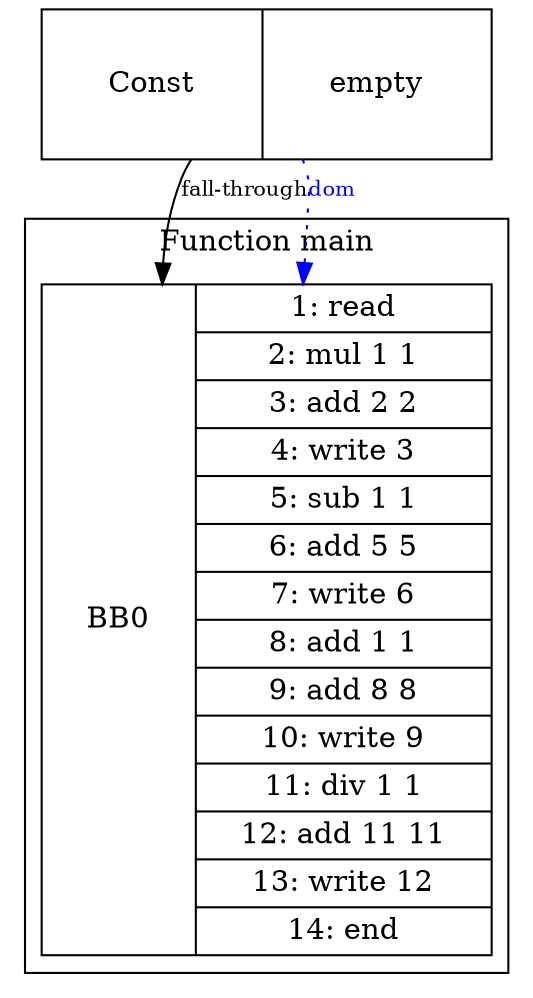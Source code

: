 digraph ir {
subgraph cluster_main {
	node [shape=record];
	label="Function main";
	rankdir=TB;
	ranksep=1.0;
	nodesep=0.5;

	BB0_main [width=3.0, height=1.0, label="BB0 | {1: read | 2: mul 1 1 | 3: add 2 2 | 4: write 3 | 5: sub 1 1 | 6: add 5 5 | 7: write 6 | 8: add 1 1 | 9: add 8 8 | 10: write 9 | 11: div 1 1 | 12: add 11 11 | 13: write 12 | 14: end}"];
}
subgraph const_block {
	const_block [shape=record, width=3.0, height=1.0, label="Const | {empty}"];
	const_block -> BB0_main [label="fall-through", fontsize=10];
	const_block -> BB0_main [label="dom", color=blue, style=dotted, fontsize=10, fontcolor=blue];
}
}
